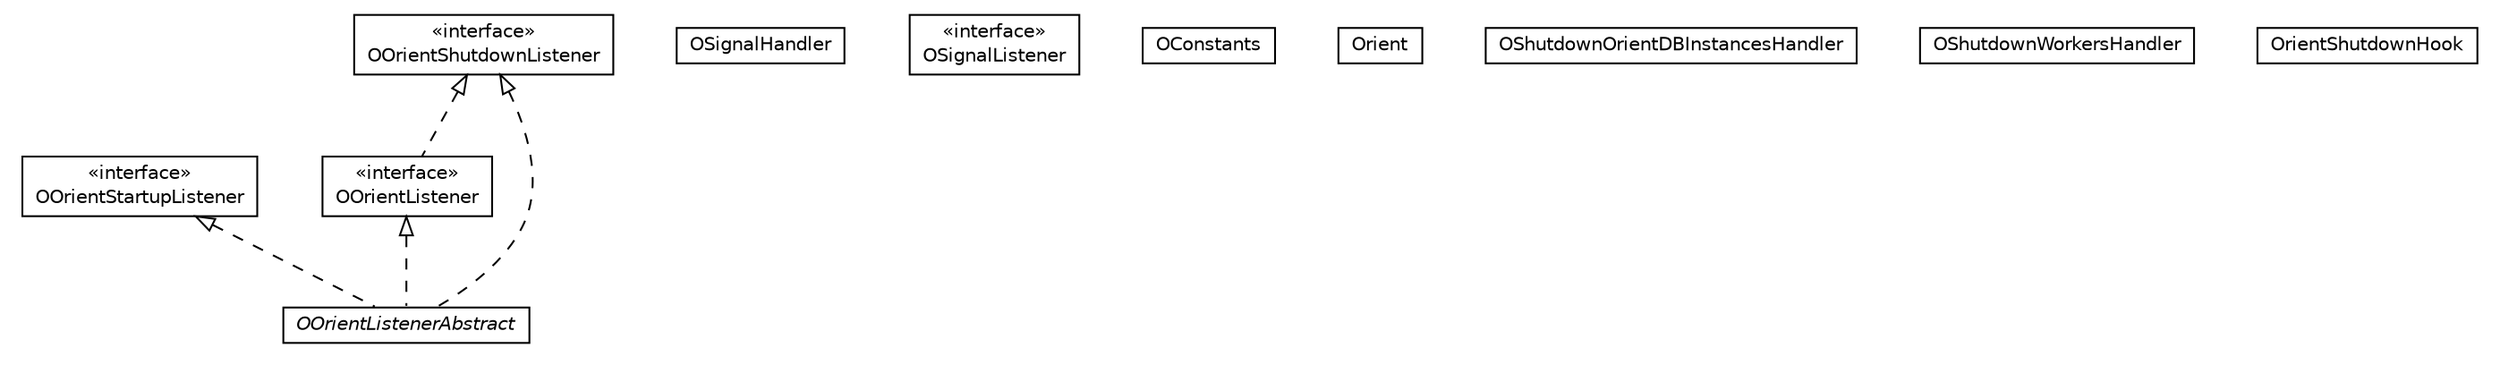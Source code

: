 #!/usr/local/bin/dot
#
# Class diagram 
# Generated by UMLGraph version R5_6-24-gf6e263 (http://www.umlgraph.org/)
#

digraph G {
	edge [fontname="Helvetica",fontsize=10,labelfontname="Helvetica",labelfontsize=10];
	node [fontname="Helvetica",fontsize=10,shape=plaintext];
	nodesep=0.25;
	ranksep=0.5;
	// com.orientechnologies.orient.core.OOrientListener
	c85393 [label=<<table title="com.orientechnologies.orient.core.OOrientListener" border="0" cellborder="1" cellspacing="0" cellpadding="2" port="p" href="./OOrientListener.html">
		<tr><td><table border="0" cellspacing="0" cellpadding="1">
<tr><td align="center" balign="center"> &#171;interface&#187; </td></tr>
<tr><td align="center" balign="center"> OOrientListener </td></tr>
		</table></td></tr>
		</table>>, URL="./OOrientListener.html", fontname="Helvetica", fontcolor="black", fontsize=10.0];
	// com.orientechnologies.orient.core.OOrientStartupListener
	c85394 [label=<<table title="com.orientechnologies.orient.core.OOrientStartupListener" border="0" cellborder="1" cellspacing="0" cellpadding="2" port="p" href="./OOrientStartupListener.html">
		<tr><td><table border="0" cellspacing="0" cellpadding="1">
<tr><td align="center" balign="center"> &#171;interface&#187; </td></tr>
<tr><td align="center" balign="center"> OOrientStartupListener </td></tr>
		</table></td></tr>
		</table>>, URL="./OOrientStartupListener.html", fontname="Helvetica", fontcolor="black", fontsize=10.0];
	// com.orientechnologies.orient.core.OSignalHandler
	c85395 [label=<<table title="com.orientechnologies.orient.core.OSignalHandler" border="0" cellborder="1" cellspacing="0" cellpadding="2" port="p" href="./OSignalHandler.html">
		<tr><td><table border="0" cellspacing="0" cellpadding="1">
<tr><td align="center" balign="center"> OSignalHandler </td></tr>
		</table></td></tr>
		</table>>, URL="./OSignalHandler.html", fontname="Helvetica", fontcolor="black", fontsize=10.0];
	// com.orientechnologies.orient.core.OSignalHandler.OSignalListener
	c85396 [label=<<table title="com.orientechnologies.orient.core.OSignalHandler.OSignalListener" border="0" cellborder="1" cellspacing="0" cellpadding="2" port="p" href="./OSignalHandler.OSignalListener.html">
		<tr><td><table border="0" cellspacing="0" cellpadding="1">
<tr><td align="center" balign="center"> &#171;interface&#187; </td></tr>
<tr><td align="center" balign="center"> OSignalListener </td></tr>
		</table></td></tr>
		</table>>, URL="./OSignalHandler.OSignalListener.html", fontname="Helvetica", fontcolor="black", fontsize=10.0];
	// com.orientechnologies.orient.core.OOrientListenerAbstract
	c85397 [label=<<table title="com.orientechnologies.orient.core.OOrientListenerAbstract" border="0" cellborder="1" cellspacing="0" cellpadding="2" port="p" href="./OOrientListenerAbstract.html">
		<tr><td><table border="0" cellspacing="0" cellpadding="1">
<tr><td align="center" balign="center"><font face="Helvetica-Oblique"> OOrientListenerAbstract </font></td></tr>
		</table></td></tr>
		</table>>, URL="./OOrientListenerAbstract.html", fontname="Helvetica", fontcolor="black", fontsize=10.0];
	// com.orientechnologies.orient.core.OConstants
	c85398 [label=<<table title="com.orientechnologies.orient.core.OConstants" border="0" cellborder="1" cellspacing="0" cellpadding="2" port="p" href="./OConstants.html">
		<tr><td><table border="0" cellspacing="0" cellpadding="1">
<tr><td align="center" balign="center"> OConstants </td></tr>
		</table></td></tr>
		</table>>, URL="./OConstants.html", fontname="Helvetica", fontcolor="black", fontsize=10.0];
	// com.orientechnologies.orient.core.OOrientShutdownListener
	c85399 [label=<<table title="com.orientechnologies.orient.core.OOrientShutdownListener" border="0" cellborder="1" cellspacing="0" cellpadding="2" port="p" href="./OOrientShutdownListener.html">
		<tr><td><table border="0" cellspacing="0" cellpadding="1">
<tr><td align="center" balign="center"> &#171;interface&#187; </td></tr>
<tr><td align="center" balign="center"> OOrientShutdownListener </td></tr>
		</table></td></tr>
		</table>>, URL="./OOrientShutdownListener.html", fontname="Helvetica", fontcolor="black", fontsize=10.0];
	// com.orientechnologies.orient.core.Orient
	c85400 [label=<<table title="com.orientechnologies.orient.core.Orient" border="0" cellborder="1" cellspacing="0" cellpadding="2" port="p" href="./Orient.html">
		<tr><td><table border="0" cellspacing="0" cellpadding="1">
<tr><td align="center" balign="center"> Orient </td></tr>
		</table></td></tr>
		</table>>, URL="./Orient.html", fontname="Helvetica", fontcolor="black", fontsize=10.0];
	// com.orientechnologies.orient.core.Orient.OShutdownOrientDBInstancesHandler
	c85401 [label=<<table title="com.orientechnologies.orient.core.Orient.OShutdownOrientDBInstancesHandler" border="0" cellborder="1" cellspacing="0" cellpadding="2" port="p" href="./Orient.OShutdownOrientDBInstancesHandler.html">
		<tr><td><table border="0" cellspacing="0" cellpadding="1">
<tr><td align="center" balign="center"> OShutdownOrientDBInstancesHandler </td></tr>
		</table></td></tr>
		</table>>, URL="./Orient.OShutdownOrientDBInstancesHandler.html", fontname="Helvetica", fontcolor="black", fontsize=10.0];
	// com.orientechnologies.orient.core.Orient.OShutdownWorkersHandler
	c85402 [label=<<table title="com.orientechnologies.orient.core.Orient.OShutdownWorkersHandler" border="0" cellborder="1" cellspacing="0" cellpadding="2" port="p" href="./Orient.OShutdownWorkersHandler.html">
		<tr><td><table border="0" cellspacing="0" cellpadding="1">
<tr><td align="center" balign="center"> OShutdownWorkersHandler </td></tr>
		</table></td></tr>
		</table>>, URL="./Orient.OShutdownWorkersHandler.html", fontname="Helvetica", fontcolor="black", fontsize=10.0];
	// com.orientechnologies.orient.core.OrientShutdownHook
	c85403 [label=<<table title="com.orientechnologies.orient.core.OrientShutdownHook" border="0" cellborder="1" cellspacing="0" cellpadding="2" port="p" href="./OrientShutdownHook.html">
		<tr><td><table border="0" cellspacing="0" cellpadding="1">
<tr><td align="center" balign="center"> OrientShutdownHook </td></tr>
		</table></td></tr>
		</table>>, URL="./OrientShutdownHook.html", fontname="Helvetica", fontcolor="black", fontsize=10.0];
	//com.orientechnologies.orient.core.OOrientListener implements com.orientechnologies.orient.core.OOrientShutdownListener
	c85399:p -> c85393:p [dir=back,arrowtail=empty,style=dashed];
	//com.orientechnologies.orient.core.OOrientListenerAbstract implements com.orientechnologies.orient.core.OOrientListener
	c85393:p -> c85397:p [dir=back,arrowtail=empty,style=dashed];
	//com.orientechnologies.orient.core.OOrientListenerAbstract implements com.orientechnologies.orient.core.OOrientStartupListener
	c85394:p -> c85397:p [dir=back,arrowtail=empty,style=dashed];
	//com.orientechnologies.orient.core.OOrientListenerAbstract implements com.orientechnologies.orient.core.OOrientShutdownListener
	c85399:p -> c85397:p [dir=back,arrowtail=empty,style=dashed];
}

